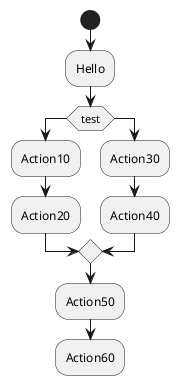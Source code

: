 {
  "sha1": "ij9tnfjukfzom9fmgfruwvsf0gv97em",
  "insertion": {
    "when": "2024-06-03T18:59:30.786Z",
    "user": "plantuml@gmail.com"
  }
}
@startuml
start
:Hello;
if (test) then
	:Action10;
	:Action20;
else
	:Action30;
	:Action40;
endif
:Action50;
:Action60;
@enduml
